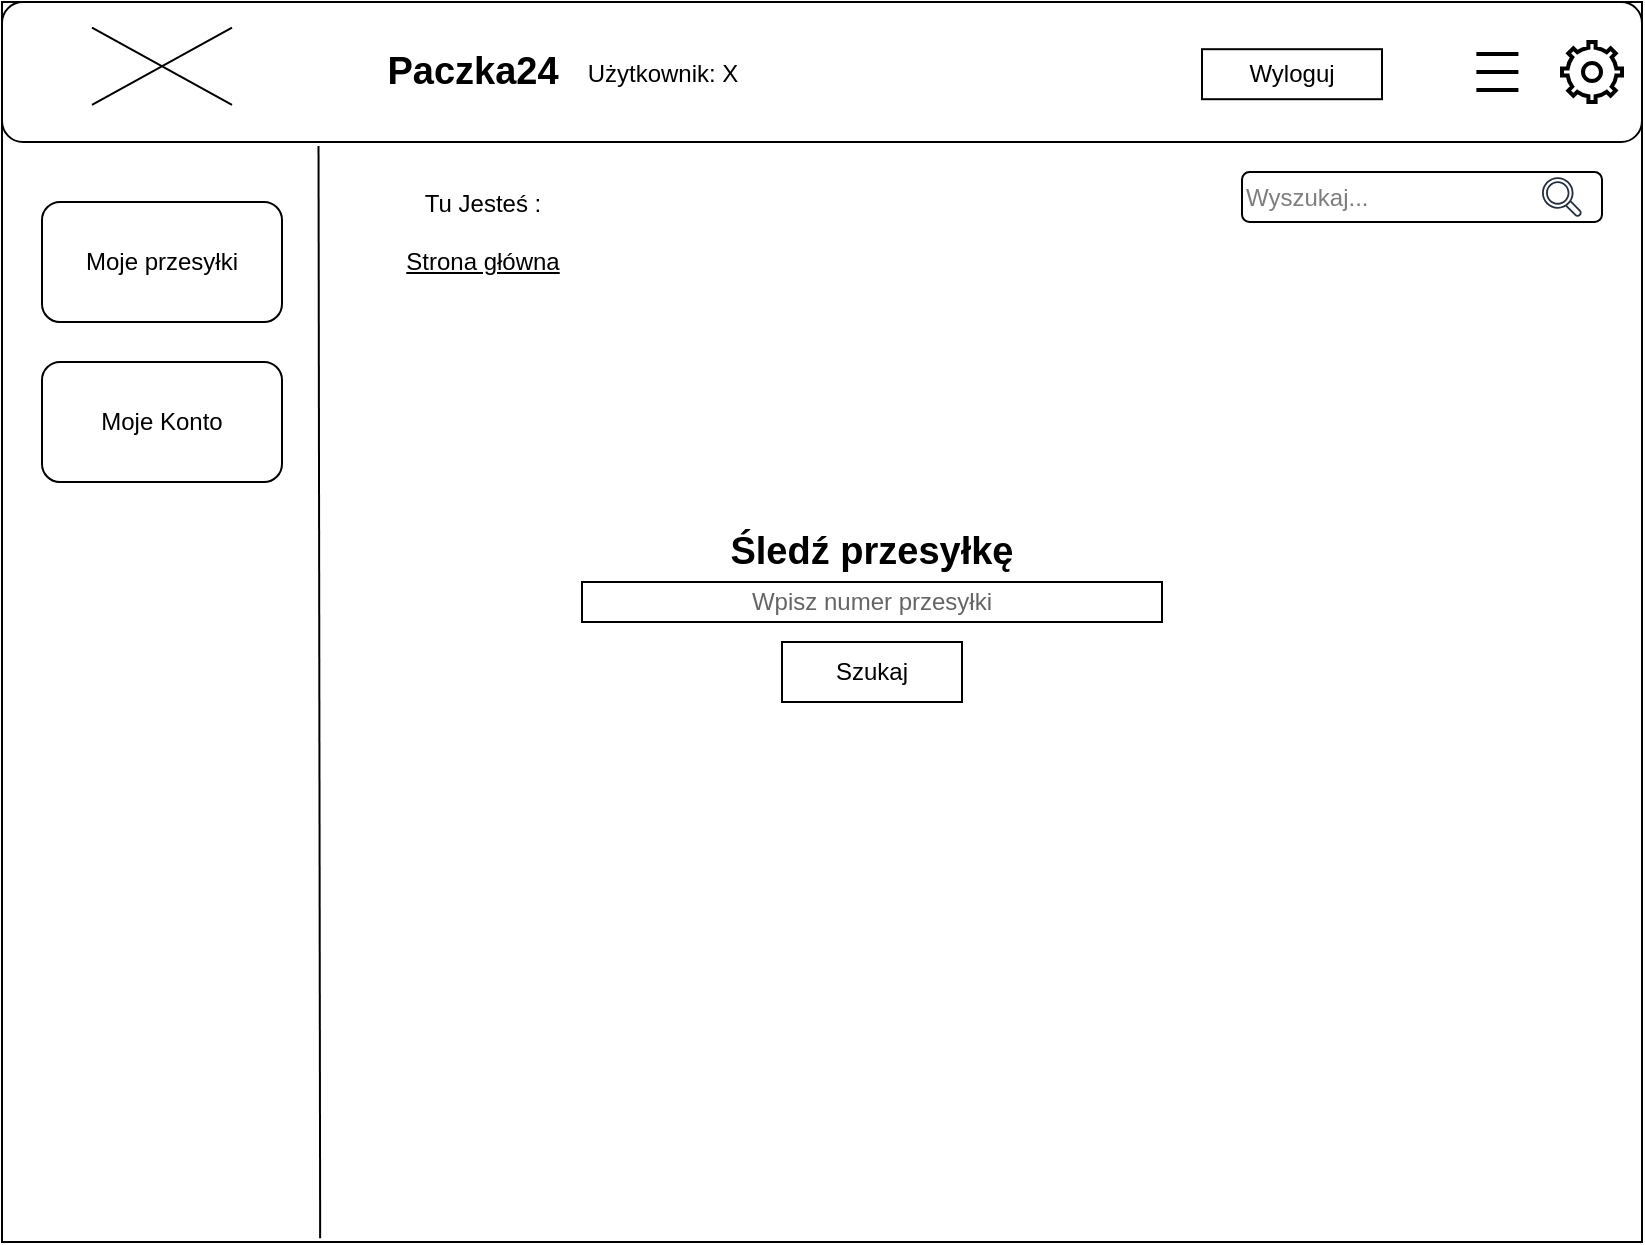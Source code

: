 <mxfile version="27.0.5">
  <diagram name="Strona-1" id="IvmJUWWYAiuel7kVuwOy">
    <mxGraphModel dx="1426" dy="817" grid="1" gridSize="10" guides="1" tooltips="1" connect="1" arrows="1" fold="1" page="1" pageScale="1" pageWidth="827" pageHeight="1169" math="0" shadow="0">
      <root>
        <mxCell id="0" />
        <mxCell id="1" parent="0" />
        <mxCell id="L0t0Dum3Yr82zFUlzKBI-2" value="" style="rounded=0;whiteSpace=wrap;html=1;" vertex="1" parent="1">
          <mxGeometry width="820" height="620" as="geometry" />
        </mxCell>
        <mxCell id="PN3j98BIjmgV5FSvL1AX-1" value="" style="rounded=1;whiteSpace=wrap;html=1;" parent="1" vertex="1">
          <mxGeometry width="820" height="70" as="geometry" />
        </mxCell>
        <mxCell id="PN3j98BIjmgV5FSvL1AX-6" value="Paczka24" style="text;html=1;align=center;verticalAlign=middle;resizable=0;points=[];autosize=1;strokeColor=none;fillColor=none;fontStyle=1;fontSize=19;" parent="1" vertex="1">
          <mxGeometry x="180" y="15" width="110" height="40" as="geometry" />
        </mxCell>
        <mxCell id="PN3j98BIjmgV5FSvL1AX-7" value="" style="html=1;verticalLabelPosition=bottom;align=center;labelBackgroundColor=#ffffff;verticalAlign=top;strokeWidth=2;shadow=0;dashed=0;shape=mxgraph.ios7.icons.settings;" parent="1" vertex="1">
          <mxGeometry x="780" y="20" width="30" height="30" as="geometry" />
        </mxCell>
        <mxCell id="PN3j98BIjmgV5FSvL1AX-10" value="Użytkownik: X" style="text;html=1;align=center;verticalAlign=middle;resizable=0;points=[];autosize=1;strokeColor=none;fillColor=none;" parent="1" vertex="1">
          <mxGeometry x="280" y="21.4" width="100" height="30" as="geometry" />
        </mxCell>
        <mxCell id="PN3j98BIjmgV5FSvL1AX-14" value="" style="html=1;verticalLabelPosition=bottom;align=center;labelBackgroundColor=#ffffff;verticalAlign=top;strokeWidth=2;shadow=0;dashed=0;shape=mxgraph.ios7.icons.most_viewed;pointerEvents=1" parent="1" vertex="1">
          <mxGeometry x="730" y="23.6" width="28.2" height="22.8" as="geometry" />
        </mxCell>
        <mxCell id="PN3j98BIjmgV5FSvL1AX-18" value="Wyszukaj..." style="rounded=1;whiteSpace=wrap;html=1;align=left;textOpacity=50;" parent="1" vertex="1">
          <mxGeometry x="620" y="85" width="180" height="25" as="geometry" />
        </mxCell>
        <mxCell id="PN3j98BIjmgV5FSvL1AX-19" value="" style="sketch=0;outlineConnect=0;fontColor=#232F3E;gradientColor=none;fillColor=#232F3D;strokeColor=none;dashed=0;verticalLabelPosition=bottom;verticalAlign=top;align=center;html=1;fontSize=12;fontStyle=0;aspect=fixed;pointerEvents=1;shape=mxgraph.aws4.magnifying_glass_2;" parent="1" vertex="1">
          <mxGeometry x="770" y="87.5" width="20" height="20" as="geometry" />
        </mxCell>
        <mxCell id="PN3j98BIjmgV5FSvL1AX-26" value="Wpisz numer przesyłki" style="rounded=0;whiteSpace=wrap;html=1;textOpacity=60;" parent="1" vertex="1">
          <mxGeometry x="290" y="290" width="290" height="20" as="geometry" />
        </mxCell>
        <mxCell id="PN3j98BIjmgV5FSvL1AX-27" value="Śledź przesyłkę" style="text;html=1;align=center;verticalAlign=middle;whiteSpace=wrap;rounded=0;fontSize=19;fontStyle=1" parent="1" vertex="1">
          <mxGeometry x="350" y="260" width="170" height="30" as="geometry" />
        </mxCell>
        <mxCell id="8VmDItg4nQ9LfFQrZR_M-1" value="Szukaj" style="rounded=0;whiteSpace=wrap;html=1;" parent="1" vertex="1">
          <mxGeometry x="390" y="320" width="90" height="30" as="geometry" />
        </mxCell>
        <mxCell id="8VmDItg4nQ9LfFQrZR_M-2" value="Wyloguj" style="rounded=0;whiteSpace=wrap;html=1;" parent="1" vertex="1">
          <mxGeometry x="600" y="23.6" width="90" height="25" as="geometry" />
        </mxCell>
        <mxCell id="L0t0Dum3Yr82zFUlzKBI-4" value="" style="endArrow=none;html=1;rounded=0;exitX=0.194;exitY=0.997;exitDx=0;exitDy=0;entryX=0.193;entryY=1.029;entryDx=0;entryDy=0;entryPerimeter=0;exitPerimeter=0;" edge="1" parent="1" source="L0t0Dum3Yr82zFUlzKBI-2" target="PN3j98BIjmgV5FSvL1AX-1">
          <mxGeometry width="50" height="50" relative="1" as="geometry">
            <mxPoint x="420" y="230" as="sourcePoint" />
            <mxPoint x="470" y="180" as="targetPoint" />
          </mxGeometry>
        </mxCell>
        <mxCell id="L0t0Dum3Yr82zFUlzKBI-5" value="Moje przesyłki" style="rounded=1;whiteSpace=wrap;html=1;" vertex="1" parent="1">
          <mxGeometry x="20" y="100" width="120" height="60" as="geometry" />
        </mxCell>
        <mxCell id="L0t0Dum3Yr82zFUlzKBI-6" value="Moje Konto" style="rounded=1;whiteSpace=wrap;html=1;" vertex="1" parent="1">
          <mxGeometry x="20" y="180" width="120" height="60" as="geometry" />
        </mxCell>
        <mxCell id="L0t0Dum3Yr82zFUlzKBI-7" value="&lt;div&gt;Tu Jesteś :&lt;/div&gt;&lt;div&gt;&lt;u&gt;&lt;br&gt;&lt;/u&gt;&lt;/div&gt;&lt;u&gt;Strona główna&lt;/u&gt;" style="text;html=1;align=center;verticalAlign=middle;resizable=0;points=[];autosize=1;strokeColor=none;fillColor=none;" vertex="1" parent="1">
          <mxGeometry x="190" y="85" width="100" height="60" as="geometry" />
        </mxCell>
        <mxCell id="L0t0Dum3Yr82zFUlzKBI-8" value="" style="shape=mxgraph.sysml.x;" vertex="1" parent="1">
          <mxGeometry x="45" y="12.8" width="70" height="38.6" as="geometry" />
        </mxCell>
      </root>
    </mxGraphModel>
  </diagram>
</mxfile>
